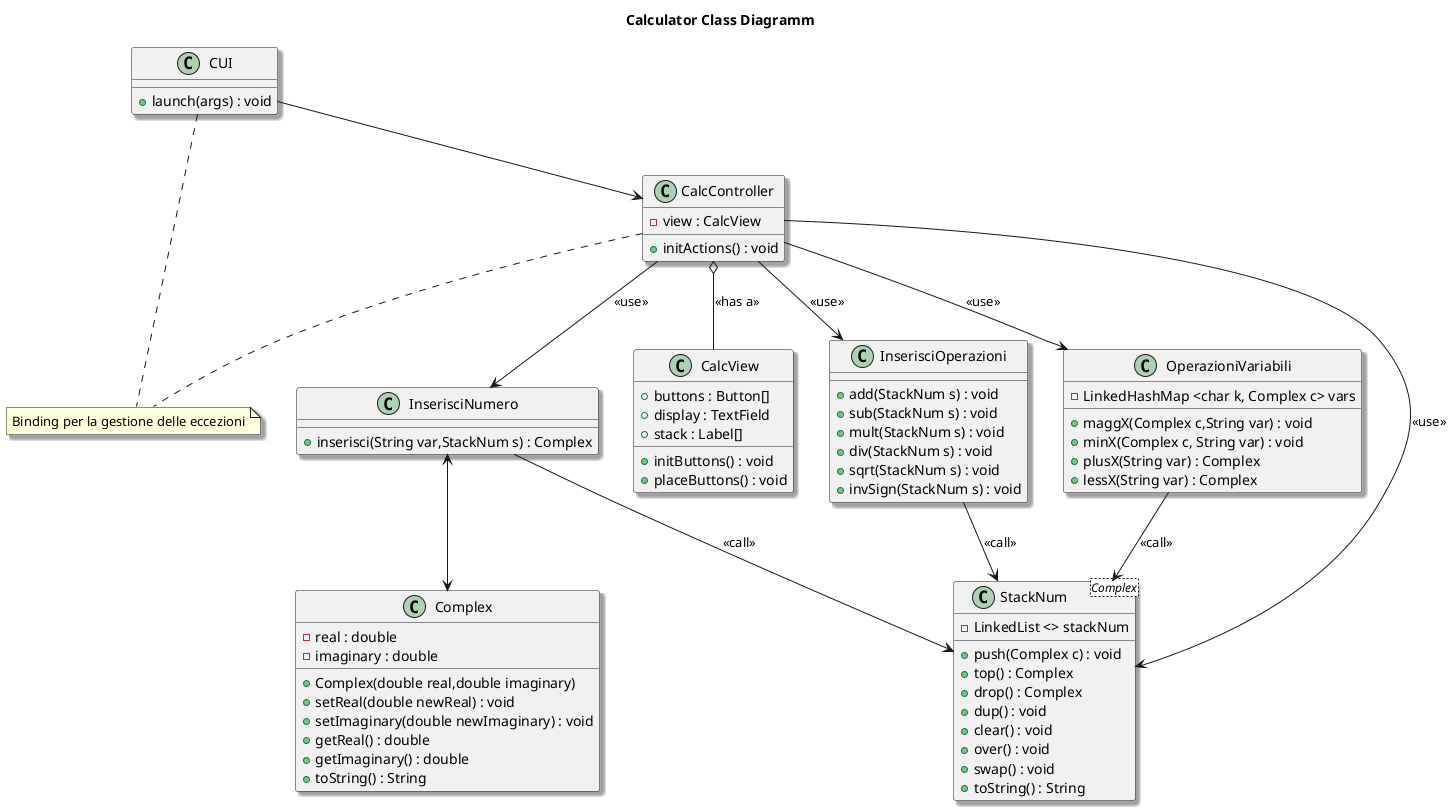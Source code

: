 @startuml classDiagramm
skinparam shadowing true
title Calculator Class Diagramm 

note "Binding per la gestione delle eccezioni" as N1


class StackNum<Complex>{
    - LinkedList <> stackNum
    + push(Complex c) : void 
    + top() : Complex
    + drop() : Complex
    + dup() : void
    + clear() : void
    + over() : void
    + swap() : void
    + toString() : String 
}



class CUI{
    + launch(args) : void
}

class CalcController{
    - view : CalcView
    + initActions() : void 
}
class CalcView{
    + buttons : Button[]
    + display : TextField
    + stack : Label[] 
    + initButtons() : void
    + placeButtons() : void 
}

class InserisciNumero{
    + inserisci(String var,StackNum s) : Complex 
}

class Complex{
    - real : double
    - imaginary : double
    + Complex(double real,double imaginary)
    + setReal(double newReal) : void 
    + setImaginary(double newImaginary) : void
    + getReal() : double
    + getImaginary() : double
    + toString() : String
}

class InserisciOperazioni{
    + add(StackNum s) : void
    + sub(StackNum s) : void 
    + mult(StackNum s) : void
    + div(StackNum s) : void
    + sqrt(StackNum s) : void
    + invSign(StackNum s) : void
}

class OperazioniVariabili{
    - LinkedHashMap <char k, Complex c> vars
    + maggX(Complex c,String var) : void
    + minX(Complex c, String var) : void
    + plusX(String var) : Complex
    + lessX(String var) : Complex
}

CUI --> CalcController

CalcController .. N1
CUI .. N1

CalcController --> InserisciOperazioni : <<use>>
CalcController --> InserisciNumero : <<use>>
CalcController --> StackNum : <<use>>
CalcController --> OperazioniVariabili : <<use>>
CalcController o-- CalcView : <<has a>>


InserisciNumero <--> Complex


OperazioniVariabili --> StackNum : <<call>>
InserisciOperazioni --> StackNum : <<call>>
InserisciNumero --> StackNum : <<call>>



@enduml